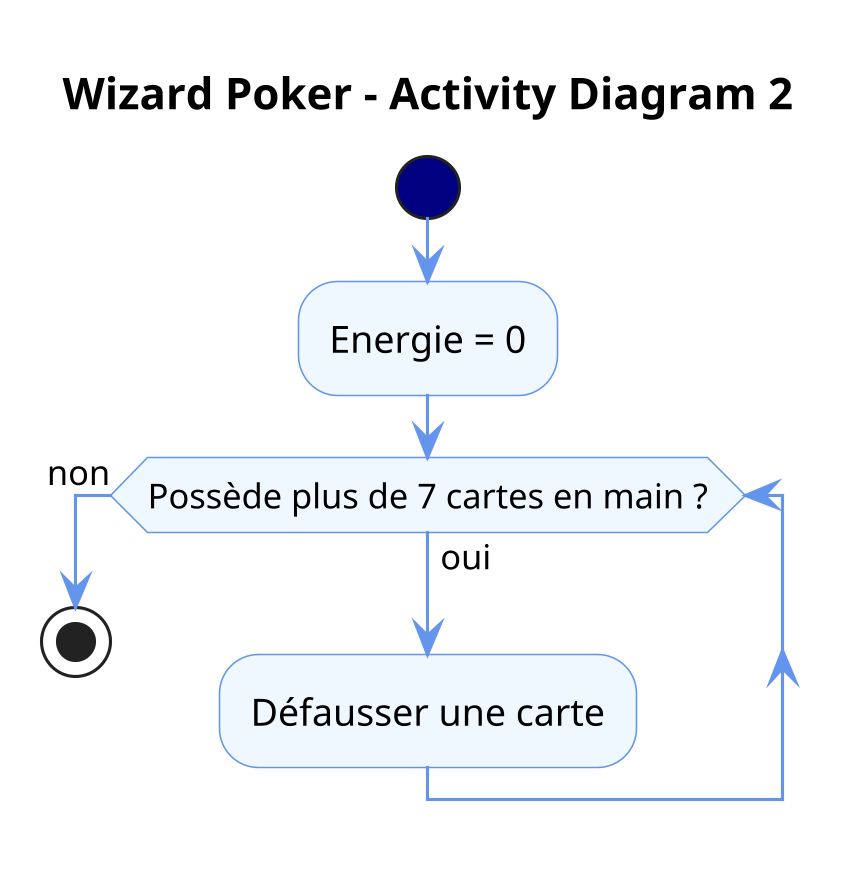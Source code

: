 @startuml

'On ne peut pas directement l'intégrer avec l'autre diagrame ???

title Wizard Poker - Activity Diagram 2

'accessibilité
skinparam classAttributeIconSize 0

'pas d'ombre
skinparam shadowing false

'taille de l'image
skinparam dpi 300 

'couleurs
skinparam activity {
  StartColor Navy
  BackgroundColor AliceBlue
  ArrowColor CornflowerBlue
  BorderColor CornflowerBlue
  EndColor Navy
}
skinparam stereotypeCBackgroundColor OldLace

start
:Energie = 0;
while (Possède plus de 7 cartes en main ?) is (oui)
  :Défausser une carte;
endwhile (non)
stop


@enduml
